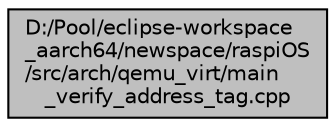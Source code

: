digraph "D:/Pool/eclipse-workspace_aarch64/newspace/raspiOS/src/arch/qemu_virt/main_verify_address_tag.cpp"
{
  edge [fontname="Helvetica",fontsize="10",labelfontname="Helvetica",labelfontsize="10"];
  node [fontname="Helvetica",fontsize="10",shape=record];
  Node3108 [label="D:/Pool/eclipse-workspace\l_aarch64/newspace/raspiOS\l/src/arch/qemu_virt/main\l_verify_address_tag.cpp",height=0.2,width=0.4,color="black", fillcolor="grey75", style="filled", fontcolor="black"];
}

